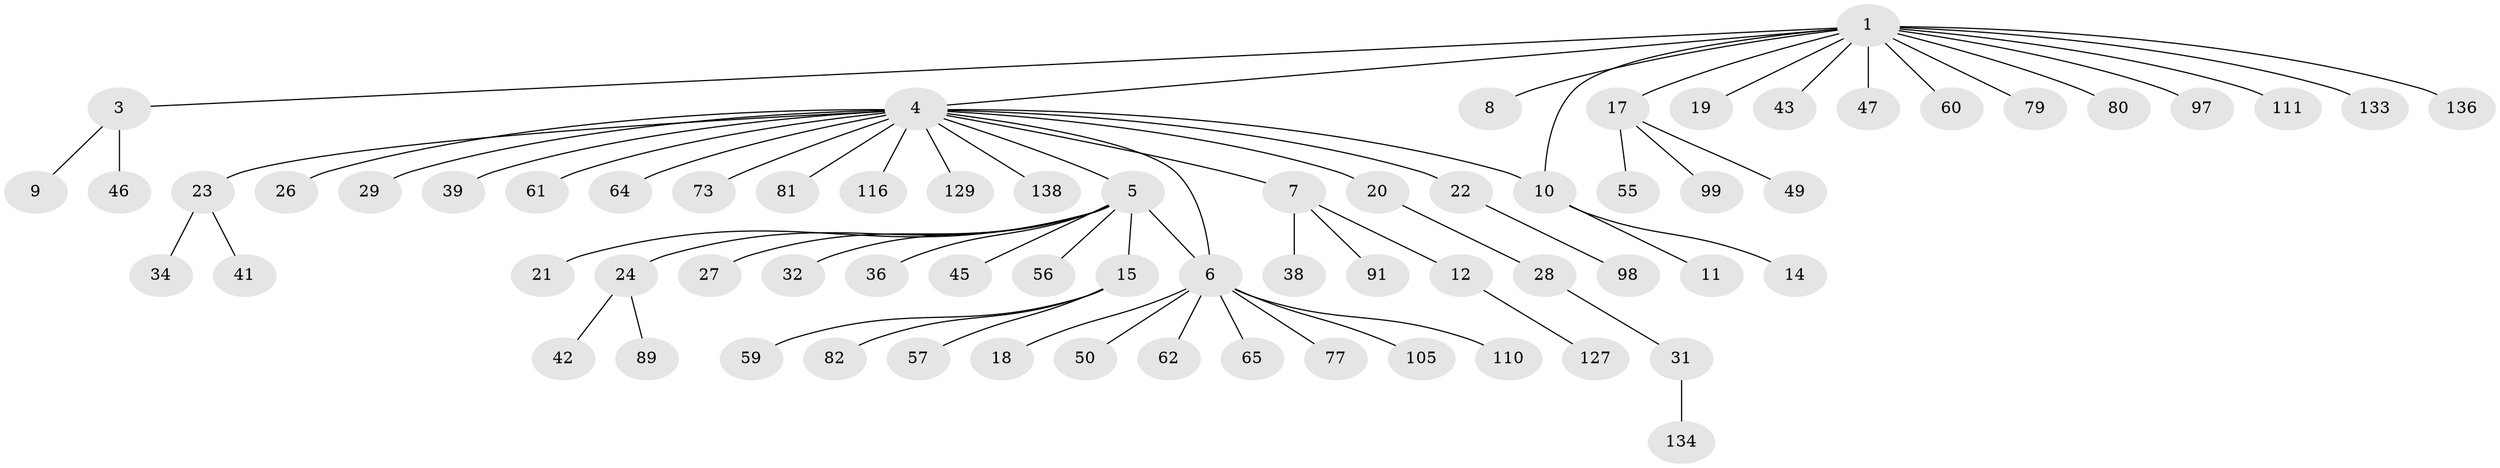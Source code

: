 // original degree distribution, {5: 0.007194244604316547, 12: 0.007194244604316547, 3: 0.050359712230215826, 16: 0.007194244604316547, 15: 0.007194244604316547, 9: 0.007194244604316547, 4: 0.04316546762589928, 1: 0.6115107913669064, 8: 0.007194244604316547, 2: 0.23741007194244604, 13: 0.007194244604316547, 6: 0.007194244604316547}
// Generated by graph-tools (version 1.1) at 2025/14/03/09/25 04:14:41]
// undirected, 69 vertices, 70 edges
graph export_dot {
graph [start="1"]
  node [color=gray90,style=filled];
  1 [super="+2"];
  3;
  4 [super="+35"];
  5 [super="+13+16+83+94+74+75"];
  6 [super="+63"];
  7;
  8;
  9;
  10 [super="+139+95+66+33"];
  11;
  12;
  14 [super="+51+58+90+100+132+135+137+130+85+84+52+25"];
  15;
  17;
  18 [super="+117"];
  19 [super="+54"];
  20 [super="+124"];
  21 [super="+101+112+131"];
  22 [super="+53+71+123+68+48"];
  23;
  24;
  26 [super="+44"];
  27 [super="+122"];
  28;
  29;
  31;
  32;
  34 [super="+72"];
  36 [super="+107"];
  38;
  39 [super="+40"];
  41;
  42;
  43 [super="+115"];
  45 [super="+102"];
  46;
  47;
  49 [super="+67"];
  50;
  55;
  56;
  57;
  59 [super="+76+87"];
  60 [super="+78+108"];
  61;
  62 [super="+93"];
  64;
  65;
  73;
  77;
  79;
  80;
  81 [super="+113"];
  82;
  89 [super="+120+128"];
  91 [super="+118"];
  97;
  98;
  99;
  105;
  110;
  111;
  116;
  127;
  129;
  133;
  134;
  136;
  138;
  1 -- 79;
  1 -- 80;
  1 -- 97;
  1 -- 133;
  1 -- 3;
  1 -- 4;
  1 -- 8;
  1 -- 136;
  1 -- 10;
  1 -- 43;
  1 -- 47;
  1 -- 111;
  1 -- 17;
  1 -- 19;
  1 -- 60;
  3 -- 9;
  3 -- 46;
  4 -- 5;
  4 -- 7;
  4 -- 20;
  4 -- 22;
  4 -- 23;
  4 -- 26;
  4 -- 29;
  4 -- 39;
  4 -- 61;
  4 -- 64;
  4 -- 73;
  4 -- 116;
  4 -- 138;
  4 -- 81;
  4 -- 10;
  4 -- 129;
  4 -- 6;
  5 -- 6;
  5 -- 15;
  5 -- 21;
  5 -- 24;
  5 -- 27;
  5 -- 32;
  5 -- 36;
  5 -- 45;
  5 -- 56;
  6 -- 18;
  6 -- 50;
  6 -- 62;
  6 -- 65;
  6 -- 77;
  6 -- 105;
  6 -- 110;
  7 -- 12;
  7 -- 38;
  7 -- 91;
  10 -- 11;
  10 -- 14;
  12 -- 127;
  15 -- 57;
  15 -- 59;
  15 -- 82;
  17 -- 49;
  17 -- 55;
  17 -- 99;
  20 -- 28;
  22 -- 98;
  23 -- 34;
  23 -- 41;
  24 -- 42;
  24 -- 89;
  28 -- 31;
  31 -- 134;
}
